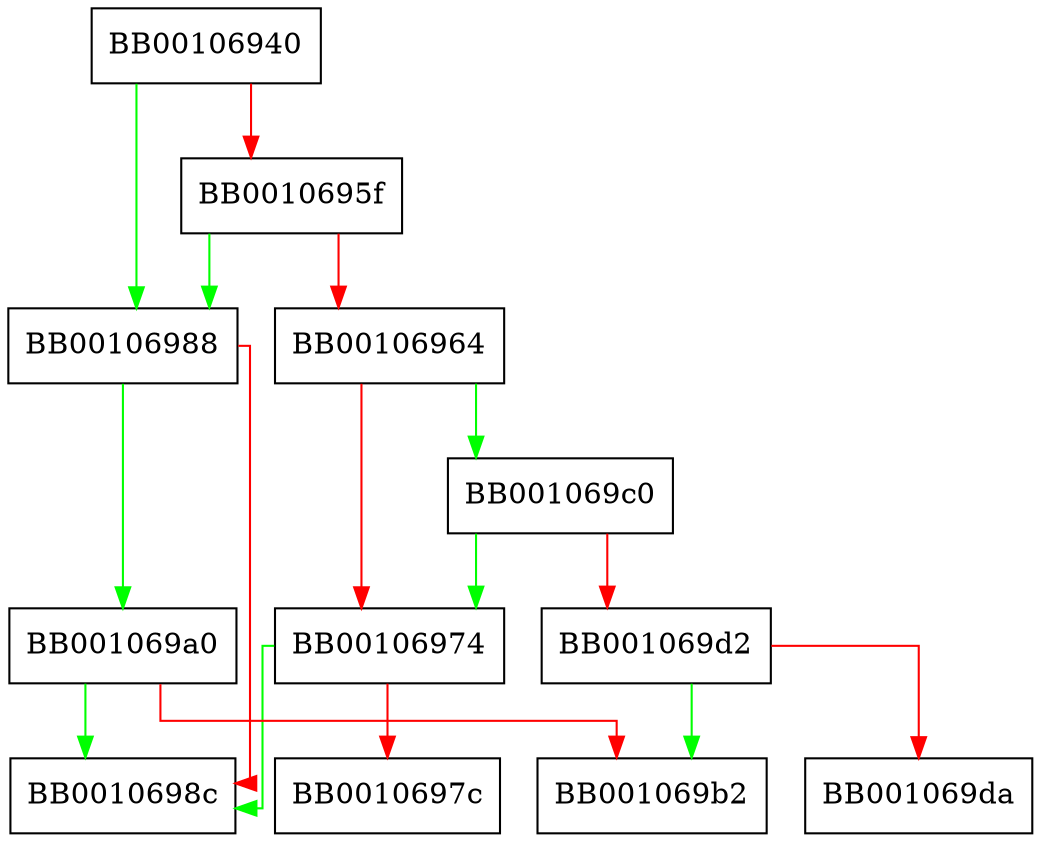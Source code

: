 digraph FUN_00106940 {
  node [shape="box"];
  graph [splines=ortho];
  BB00106940 -> BB00106988 [color="green"];
  BB00106940 -> BB0010695f [color="red"];
  BB0010695f -> BB00106988 [color="green"];
  BB0010695f -> BB00106964 [color="red"];
  BB00106964 -> BB001069c0 [color="green"];
  BB00106964 -> BB00106974 [color="red"];
  BB00106974 -> BB0010698c [color="green"];
  BB00106974 -> BB0010697c [color="red"];
  BB00106988 -> BB001069a0 [color="green"];
  BB00106988 -> BB0010698c [color="red"];
  BB001069a0 -> BB0010698c [color="green"];
  BB001069a0 -> BB001069b2 [color="red"];
  BB001069c0 -> BB00106974 [color="green"];
  BB001069c0 -> BB001069d2 [color="red"];
  BB001069d2 -> BB001069b2 [color="green"];
  BB001069d2 -> BB001069da [color="red"];
}